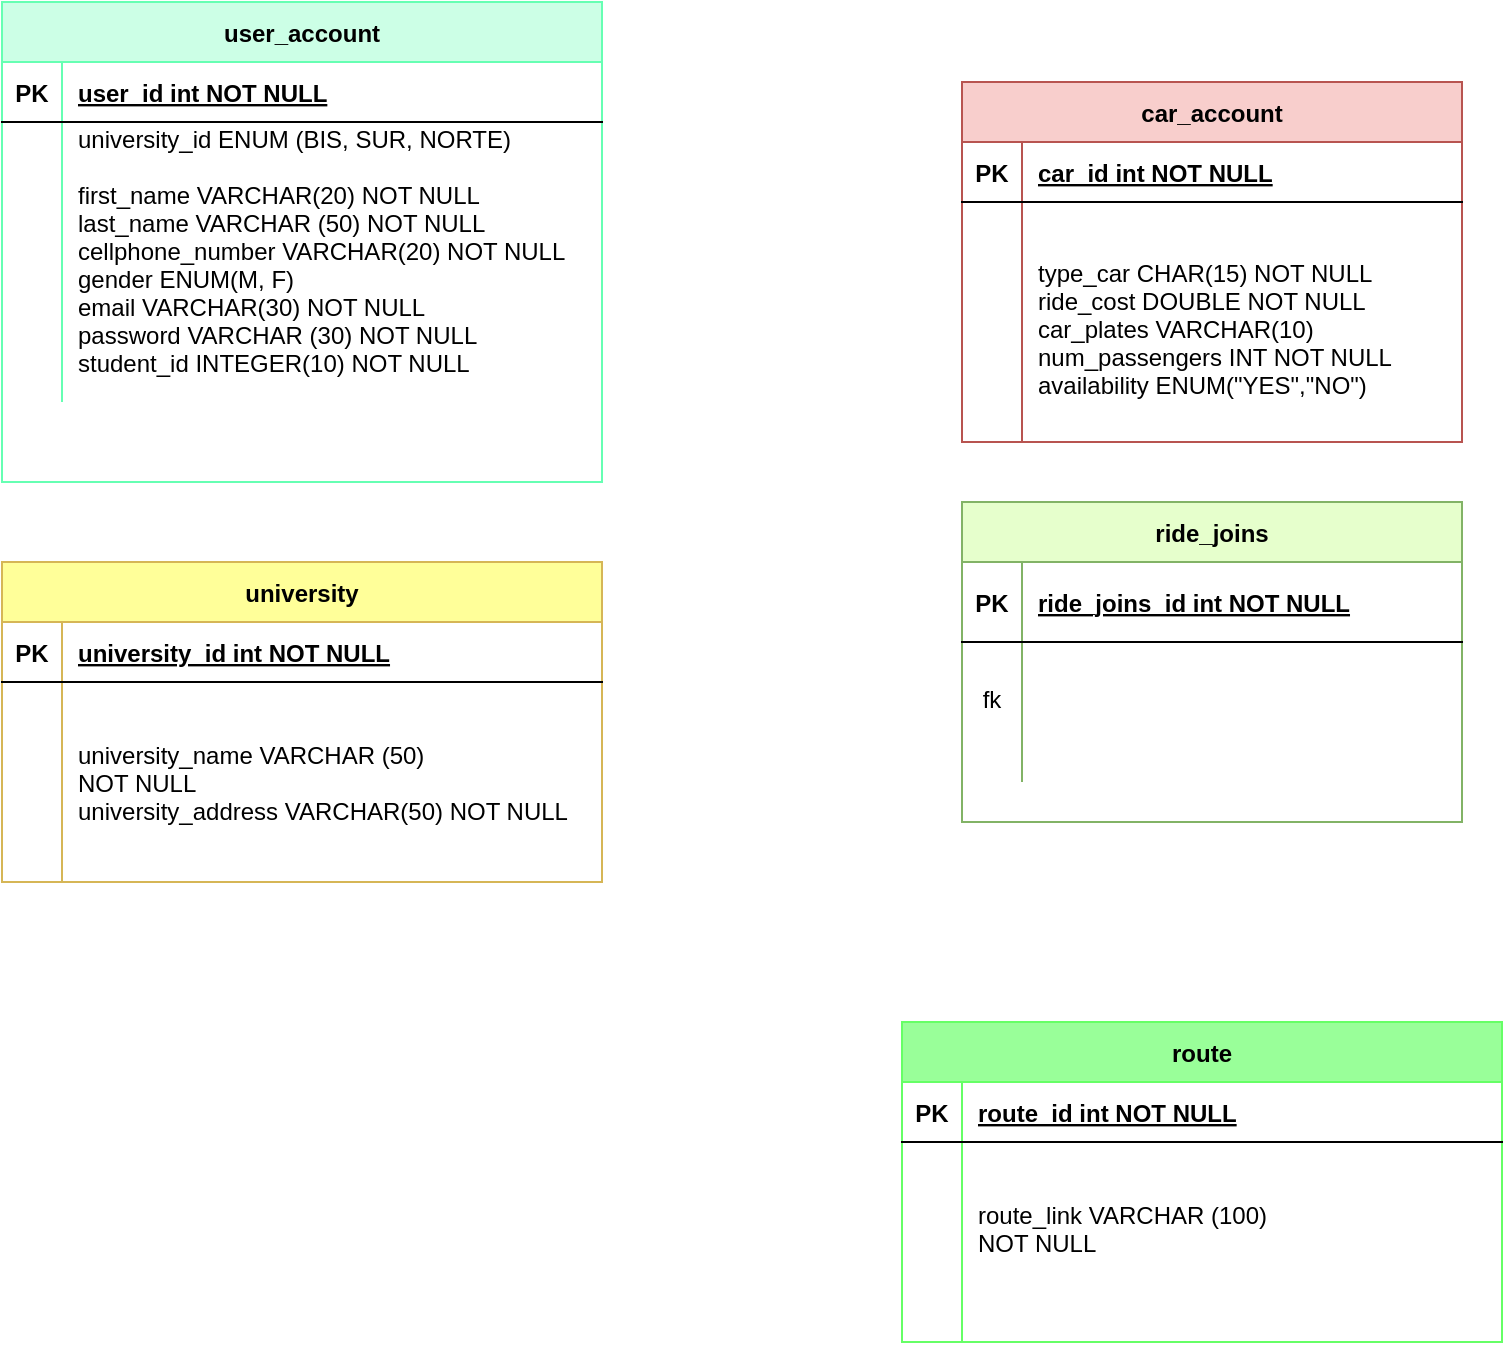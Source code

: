 <mxfile version="13.8.1" type="github">
  <diagram id="gfbTEzODt7UsC7X-8Vdx" name="Page-1">
    <mxGraphModel dx="1027" dy="517" grid="1" gridSize="10" guides="1" tooltips="1" connect="1" arrows="1" fold="1" page="1" pageScale="1" pageWidth="850" pageHeight="1100" math="0" shadow="0">
      <root>
        <mxCell id="0" />
        <mxCell id="1" parent="0" />
        <mxCell id="99LuabsOzEzqGmMlLyqw-1" value="user_account" style="shape=table;startSize=30;container=1;collapsible=1;childLayout=tableLayout;fixedRows=1;rowLines=0;fontStyle=1;align=center;resizeLast=1;fillColor=#CCFFE6;strokeColor=#66FFB3;" vertex="1" parent="1">
          <mxGeometry x="40" y="40" width="300" height="240" as="geometry" />
        </mxCell>
        <mxCell id="99LuabsOzEzqGmMlLyqw-2" value="" style="shape=partialRectangle;collapsible=0;dropTarget=0;pointerEvents=0;fillColor=none;points=[[0,0.5],[1,0.5]];portConstraint=eastwest;top=0;left=0;right=0;bottom=1;" vertex="1" parent="99LuabsOzEzqGmMlLyqw-1">
          <mxGeometry y="30" width="300" height="30" as="geometry" />
        </mxCell>
        <mxCell id="99LuabsOzEzqGmMlLyqw-3" value="PK" style="shape=partialRectangle;overflow=hidden;connectable=0;fillColor=none;top=0;left=0;bottom=0;right=0;fontStyle=1;" vertex="1" parent="99LuabsOzEzqGmMlLyqw-2">
          <mxGeometry width="30" height="30" as="geometry" />
        </mxCell>
        <mxCell id="99LuabsOzEzqGmMlLyqw-4" value="user_id int NOT NULL " style="shape=partialRectangle;overflow=hidden;connectable=0;fillColor=none;top=0;left=0;bottom=0;right=0;align=left;spacingLeft=6;fontStyle=5;" vertex="1" parent="99LuabsOzEzqGmMlLyqw-2">
          <mxGeometry x="30" width="270" height="30" as="geometry" />
        </mxCell>
        <mxCell id="99LuabsOzEzqGmMlLyqw-5" value="" style="shape=partialRectangle;collapsible=0;dropTarget=0;pointerEvents=0;fillColor=none;points=[[0,0.5],[1,0.5]];portConstraint=eastwest;top=0;left=0;right=0;bottom=0;" vertex="1" parent="99LuabsOzEzqGmMlLyqw-1">
          <mxGeometry y="60" width="300" height="140" as="geometry" />
        </mxCell>
        <mxCell id="99LuabsOzEzqGmMlLyqw-6" value="" style="shape=partialRectangle;overflow=hidden;connectable=0;fillColor=none;top=0;left=0;bottom=0;right=0;" vertex="1" parent="99LuabsOzEzqGmMlLyqw-5">
          <mxGeometry width="30" height="140" as="geometry" />
        </mxCell>
        <mxCell id="99LuabsOzEzqGmMlLyqw-7" value="university_id ENUM (BIS, SUR, NORTE)&#xa;&#xa;first_name VARCHAR(20) NOT NULL&#xa;last_name VARCHAR (50) NOT NULL&#xa;cellphone_number VARCHAR(20) NOT NULL&#xa;gender ENUM(M, F) &#xa;email VARCHAR(30) NOT NULL&#xa;password VARCHAR (30) NOT NULL&#xa;student_id INTEGER(10) NOT NULL&#xa;&#xa;&#xa;&#xa;&#xa;&#xa;&#xa;" style="shape=partialRectangle;overflow=hidden;connectable=0;fillColor=none;top=0;left=0;bottom=0;right=0;align=left;spacingLeft=6;" vertex="1" parent="99LuabsOzEzqGmMlLyqw-5">
          <mxGeometry x="30" width="270" height="140" as="geometry" />
        </mxCell>
        <mxCell id="99LuabsOzEzqGmMlLyqw-8" value="car_account" style="shape=table;startSize=30;container=1;collapsible=1;childLayout=tableLayout;fixedRows=1;rowLines=0;fontStyle=1;align=center;resizeLast=1;fillColor=#f8cecc;strokeColor=#b85450;" vertex="1" parent="1">
          <mxGeometry x="520" y="80" width="250" height="180" as="geometry" />
        </mxCell>
        <mxCell id="99LuabsOzEzqGmMlLyqw-9" value="" style="shape=partialRectangle;collapsible=0;dropTarget=0;pointerEvents=0;fillColor=none;points=[[0,0.5],[1,0.5]];portConstraint=eastwest;top=0;left=0;right=0;bottom=1;" vertex="1" parent="99LuabsOzEzqGmMlLyqw-8">
          <mxGeometry y="30" width="250" height="30" as="geometry" />
        </mxCell>
        <mxCell id="99LuabsOzEzqGmMlLyqw-10" value="PK" style="shape=partialRectangle;overflow=hidden;connectable=0;fillColor=none;top=0;left=0;bottom=0;right=0;fontStyle=1;" vertex="1" parent="99LuabsOzEzqGmMlLyqw-9">
          <mxGeometry width="30" height="30" as="geometry" />
        </mxCell>
        <mxCell id="99LuabsOzEzqGmMlLyqw-11" value="car_id int NOT NULL " style="shape=partialRectangle;overflow=hidden;connectable=0;fillColor=none;top=0;left=0;bottom=0;right=0;align=left;spacingLeft=6;fontStyle=5;" vertex="1" parent="99LuabsOzEzqGmMlLyqw-9">
          <mxGeometry x="30" width="220" height="30" as="geometry" />
        </mxCell>
        <mxCell id="99LuabsOzEzqGmMlLyqw-12" value="" style="shape=partialRectangle;collapsible=0;dropTarget=0;pointerEvents=0;fillColor=none;points=[[0,0.5],[1,0.5]];portConstraint=eastwest;top=0;left=0;right=0;bottom=0;" vertex="1" parent="99LuabsOzEzqGmMlLyqw-8">
          <mxGeometry y="60" width="250" height="20" as="geometry" />
        </mxCell>
        <mxCell id="99LuabsOzEzqGmMlLyqw-13" value="" style="shape=partialRectangle;overflow=hidden;connectable=0;fillColor=none;top=0;left=0;bottom=0;right=0;" vertex="1" parent="99LuabsOzEzqGmMlLyqw-12">
          <mxGeometry width="30" height="20" as="geometry" />
        </mxCell>
        <mxCell id="99LuabsOzEzqGmMlLyqw-14" value="" style="shape=partialRectangle;overflow=hidden;connectable=0;fillColor=none;top=0;left=0;bottom=0;right=0;align=left;spacingLeft=6;" vertex="1" parent="99LuabsOzEzqGmMlLyqw-12">
          <mxGeometry x="30" width="220" height="20" as="geometry" />
        </mxCell>
        <mxCell id="99LuabsOzEzqGmMlLyqw-15" value="" style="shape=partialRectangle;collapsible=0;dropTarget=0;pointerEvents=0;fillColor=none;points=[[0,0.5],[1,0.5]];portConstraint=eastwest;top=0;left=0;right=0;bottom=0;" vertex="1" parent="99LuabsOzEzqGmMlLyqw-8">
          <mxGeometry y="80" width="250" height="100" as="geometry" />
        </mxCell>
        <mxCell id="99LuabsOzEzqGmMlLyqw-16" value="" style="shape=partialRectangle;overflow=hidden;connectable=0;fillColor=none;top=0;left=0;bottom=0;right=0;" vertex="1" parent="99LuabsOzEzqGmMlLyqw-15">
          <mxGeometry width="30" height="100" as="geometry" />
        </mxCell>
        <mxCell id="99LuabsOzEzqGmMlLyqw-17" value="type_car CHAR(15) NOT NULL&#xa;ride_cost DOUBLE NOT NULL&#xa;car_plates VARCHAR(10)&#xa;num_passengers INT NOT NULL&#xa;availability ENUM(&quot;YES&quot;,&quot;NO&quot;)&#xa;" style="shape=partialRectangle;overflow=hidden;connectable=0;fillColor=none;top=0;left=0;bottom=0;right=0;align=left;spacingLeft=6;" vertex="1" parent="99LuabsOzEzqGmMlLyqw-15">
          <mxGeometry x="30" width="220" height="100" as="geometry" />
        </mxCell>
        <mxCell id="B75sonxM6bGn23Bwst_e-3" value="university" style="shape=table;startSize=30;container=1;collapsible=1;childLayout=tableLayout;fixedRows=1;rowLines=0;fontStyle=1;align=center;resizeLast=1;fillColor=#FFFF99;strokeColor=#d6b656;" vertex="1" parent="1">
          <mxGeometry x="40" y="320" width="300" height="160" as="geometry" />
        </mxCell>
        <mxCell id="B75sonxM6bGn23Bwst_e-4" value="" style="shape=partialRectangle;collapsible=0;dropTarget=0;pointerEvents=0;fillColor=none;points=[[0,0.5],[1,0.5]];portConstraint=eastwest;top=0;left=0;right=0;bottom=1;" vertex="1" parent="B75sonxM6bGn23Bwst_e-3">
          <mxGeometry y="30" width="300" height="30" as="geometry" />
        </mxCell>
        <mxCell id="B75sonxM6bGn23Bwst_e-5" value="PK" style="shape=partialRectangle;overflow=hidden;connectable=0;fillColor=none;top=0;left=0;bottom=0;right=0;fontStyle=1;" vertex="1" parent="B75sonxM6bGn23Bwst_e-4">
          <mxGeometry width="30" height="30" as="geometry" />
        </mxCell>
        <mxCell id="B75sonxM6bGn23Bwst_e-6" value="university_id int NOT NULL " style="shape=partialRectangle;overflow=hidden;connectable=0;fillColor=none;top=0;left=0;bottom=0;right=0;align=left;spacingLeft=6;fontStyle=5;" vertex="1" parent="B75sonxM6bGn23Bwst_e-4">
          <mxGeometry x="30" width="270" height="30" as="geometry" />
        </mxCell>
        <mxCell id="B75sonxM6bGn23Bwst_e-7" value="" style="shape=partialRectangle;collapsible=0;dropTarget=0;pointerEvents=0;fillColor=none;points=[[0,0.5],[1,0.5]];portConstraint=eastwest;top=0;left=0;right=0;bottom=0;" vertex="1" parent="B75sonxM6bGn23Bwst_e-3">
          <mxGeometry y="60" width="300" height="100" as="geometry" />
        </mxCell>
        <mxCell id="B75sonxM6bGn23Bwst_e-8" value="" style="shape=partialRectangle;overflow=hidden;connectable=0;fillColor=none;top=0;left=0;bottom=0;right=0;" vertex="1" parent="B75sonxM6bGn23Bwst_e-7">
          <mxGeometry width="30" height="100" as="geometry" />
        </mxCell>
        <mxCell id="B75sonxM6bGn23Bwst_e-9" value="&#xa;&#xa;university_name VARCHAR (50)&#xa;NOT NULL&#xa;university_address VARCHAR(50) NOT NULL&#xa;&#xa;&#xa;&#xa;&#xa;" style="shape=partialRectangle;overflow=hidden;connectable=0;fillColor=none;top=0;left=0;bottom=0;right=0;align=left;spacingLeft=6;" vertex="1" parent="B75sonxM6bGn23Bwst_e-7">
          <mxGeometry x="30" width="270" height="100" as="geometry" />
        </mxCell>
        <mxCell id="B75sonxM6bGn23Bwst_e-10" value="route" style="shape=table;startSize=30;container=1;collapsible=1;childLayout=tableLayout;fixedRows=1;rowLines=0;fontStyle=1;align=center;resizeLast=1;fillColor=#99FF99;strokeColor=#66FF66;" vertex="1" parent="1">
          <mxGeometry x="490" y="550" width="300" height="160" as="geometry" />
        </mxCell>
        <mxCell id="B75sonxM6bGn23Bwst_e-11" value="" style="shape=partialRectangle;collapsible=0;dropTarget=0;pointerEvents=0;fillColor=none;points=[[0,0.5],[1,0.5]];portConstraint=eastwest;top=0;left=0;right=0;bottom=1;" vertex="1" parent="B75sonxM6bGn23Bwst_e-10">
          <mxGeometry y="30" width="300" height="30" as="geometry" />
        </mxCell>
        <mxCell id="B75sonxM6bGn23Bwst_e-12" value="PK" style="shape=partialRectangle;overflow=hidden;connectable=0;fillColor=none;top=0;left=0;bottom=0;right=0;fontStyle=1;" vertex="1" parent="B75sonxM6bGn23Bwst_e-11">
          <mxGeometry width="30" height="30" as="geometry" />
        </mxCell>
        <mxCell id="B75sonxM6bGn23Bwst_e-13" value="route_id int NOT NULL " style="shape=partialRectangle;overflow=hidden;connectable=0;fillColor=none;top=0;left=0;bottom=0;right=0;align=left;spacingLeft=6;fontStyle=5;" vertex="1" parent="B75sonxM6bGn23Bwst_e-11">
          <mxGeometry x="30" width="270" height="30" as="geometry" />
        </mxCell>
        <mxCell id="B75sonxM6bGn23Bwst_e-14" value="" style="shape=partialRectangle;collapsible=0;dropTarget=0;pointerEvents=0;fillColor=none;points=[[0,0.5],[1,0.5]];portConstraint=eastwest;top=0;left=0;right=0;bottom=0;" vertex="1" parent="B75sonxM6bGn23Bwst_e-10">
          <mxGeometry y="60" width="300" height="100" as="geometry" />
        </mxCell>
        <mxCell id="B75sonxM6bGn23Bwst_e-15" value="" style="shape=partialRectangle;overflow=hidden;connectable=0;fillColor=none;top=0;left=0;bottom=0;right=0;" vertex="1" parent="B75sonxM6bGn23Bwst_e-14">
          <mxGeometry width="30" height="100" as="geometry" />
        </mxCell>
        <mxCell id="B75sonxM6bGn23Bwst_e-16" value="&#xa;&#xa;route_link VARCHAR (100)&#xa;NOT NULL&#xa;&#xa;&#xa;&#xa;&#xa;" style="shape=partialRectangle;overflow=hidden;connectable=0;fillColor=none;top=0;left=0;bottom=0;right=0;align=left;spacingLeft=6;" vertex="1" parent="B75sonxM6bGn23Bwst_e-14">
          <mxGeometry x="30" width="270" height="100" as="geometry" />
        </mxCell>
        <mxCell id="99LuabsOzEzqGmMlLyqw-18" value="ride_joins" style="shape=table;startSize=30;container=1;collapsible=1;childLayout=tableLayout;fixedRows=1;rowLines=0;fontStyle=1;align=center;resizeLast=1;fillColor=#E6FFCC;strokeColor=#82b366;" vertex="1" parent="1">
          <mxGeometry x="520" y="290" width="250" height="160" as="geometry" />
        </mxCell>
        <mxCell id="99LuabsOzEzqGmMlLyqw-19" value="" style="shape=partialRectangle;collapsible=0;dropTarget=0;pointerEvents=0;fillColor=none;points=[[0,0.5],[1,0.5]];portConstraint=eastwest;top=0;left=0;right=0;bottom=1;" vertex="1" parent="99LuabsOzEzqGmMlLyqw-18">
          <mxGeometry y="30" width="250" height="40" as="geometry" />
        </mxCell>
        <mxCell id="99LuabsOzEzqGmMlLyqw-20" value="PK" style="shape=partialRectangle;overflow=hidden;connectable=0;fillColor=none;top=0;left=0;bottom=0;right=0;fontStyle=1;" vertex="1" parent="99LuabsOzEzqGmMlLyqw-19">
          <mxGeometry width="30" height="40" as="geometry" />
        </mxCell>
        <mxCell id="99LuabsOzEzqGmMlLyqw-21" value="ride_joins_id int NOT NULL " style="shape=partialRectangle;overflow=hidden;connectable=0;fillColor=none;top=0;left=0;bottom=0;right=0;align=left;spacingLeft=6;fontStyle=5;" vertex="1" parent="99LuabsOzEzqGmMlLyqw-19">
          <mxGeometry x="30" width="220" height="40" as="geometry" />
        </mxCell>
        <mxCell id="99LuabsOzEzqGmMlLyqw-22" value="" style="shape=partialRectangle;collapsible=0;dropTarget=0;pointerEvents=0;fillColor=none;points=[[0,0.5],[1,0.5]];portConstraint=eastwest;top=0;left=0;right=0;bottom=0;" vertex="1" parent="99LuabsOzEzqGmMlLyqw-18">
          <mxGeometry y="70" width="250" height="70" as="geometry" />
        </mxCell>
        <mxCell id="99LuabsOzEzqGmMlLyqw-23" value="fk&#xa;" style="shape=partialRectangle;overflow=hidden;connectable=0;fillColor=none;top=0;left=0;bottom=0;right=0;" vertex="1" parent="99LuabsOzEzqGmMlLyqw-22">
          <mxGeometry width="30" height="70" as="geometry" />
        </mxCell>
        <mxCell id="99LuabsOzEzqGmMlLyqw-24" value="" style="shape=partialRectangle;overflow=hidden;connectable=0;fillColor=none;top=0;left=0;bottom=0;right=0;align=left;spacingLeft=6;" vertex="1" parent="99LuabsOzEzqGmMlLyqw-22">
          <mxGeometry x="30" width="220" height="70" as="geometry" />
        </mxCell>
      </root>
    </mxGraphModel>
  </diagram>
</mxfile>
